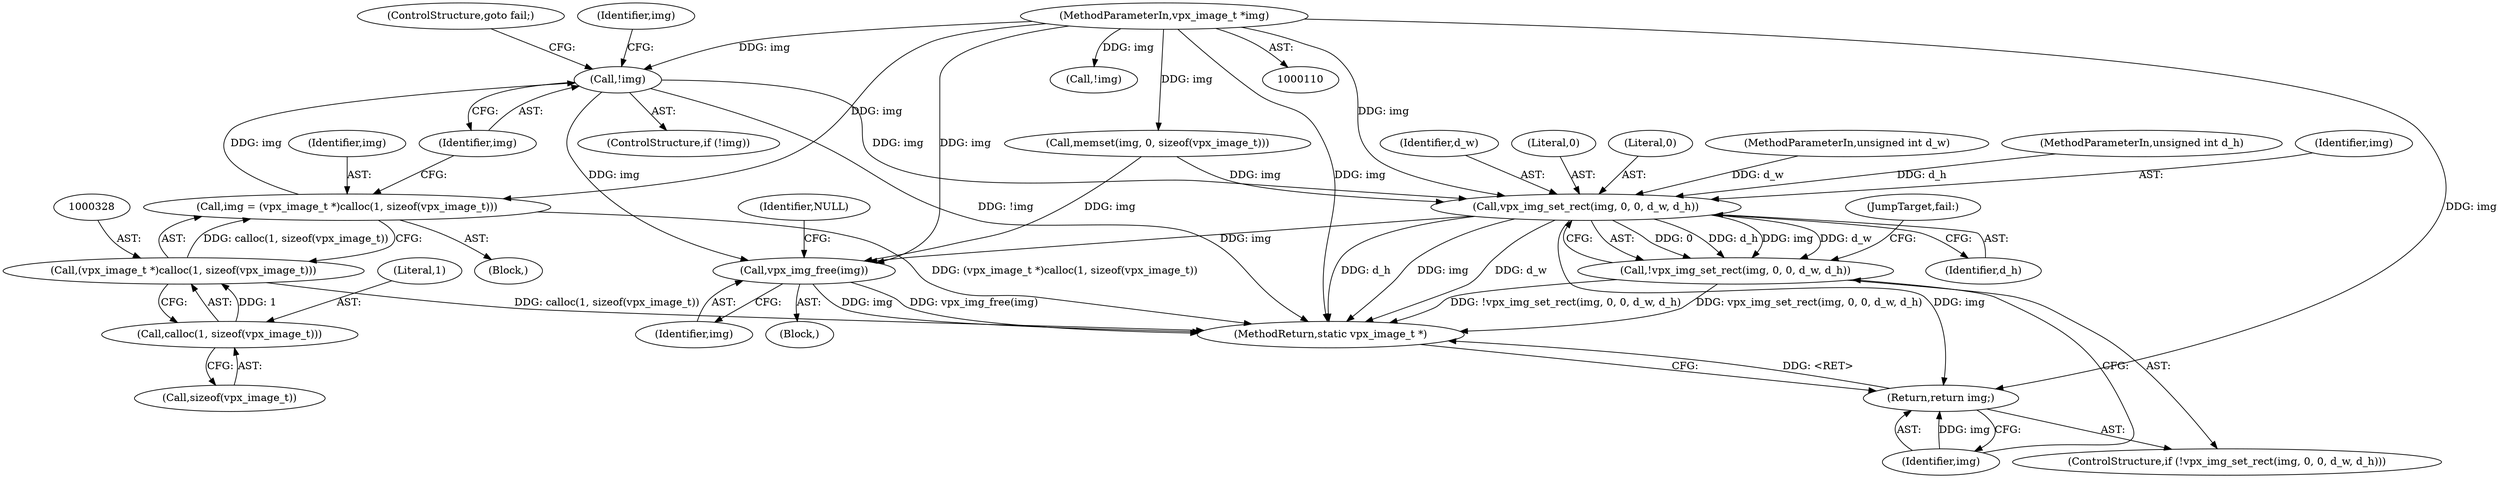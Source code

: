 digraph "0_Android_55cd1dd7c8d0a3de907d22e0f12718733f4e41d9@pointer" {
"1000334" [label="(Call,!img)"];
"1000325" [label="(Call,img = (vpx_image_t *)calloc(1, sizeof(vpx_image_t)))"];
"1000327" [label="(Call,(vpx_image_t *)calloc(1, sizeof(vpx_image_t)))"];
"1000329" [label="(Call,calloc(1, sizeof(vpx_image_t)))"];
"1000111" [label="(MethodParameterIn,vpx_image_t *img)"];
"1000478" [label="(Call,vpx_img_set_rect(img, 0, 0, d_w, d_h))"];
"1000477" [label="(Call,!vpx_img_set_rect(img, 0, 0, d_w, d_h))"];
"1000484" [label="(Return,return img;)"];
"1000487" [label="(Call,vpx_img_free(img))"];
"1000482" [label="(Identifier,d_w)"];
"1000322" [label="(Call,!img)"];
"1000484" [label="(Return,return img;)"];
"1000335" [label="(Identifier,img)"];
"1000480" [label="(Literal,0)"];
"1000481" [label="(Literal,0)"];
"1000329" [label="(Call,calloc(1, sizeof(vpx_image_t)))"];
"1000111" [label="(MethodParameterIn,vpx_image_t *img)"];
"1000330" [label="(Literal,1)"];
"1000324" [label="(Block,)"];
"1000490" [label="(Identifier,NULL)"];
"1000477" [label="(Call,!vpx_img_set_rect(img, 0, 0, d_w, d_h))"];
"1000478" [label="(Call,vpx_img_set_rect(img, 0, 0, d_w, d_h))"];
"1000325" [label="(Call,img = (vpx_image_t *)calloc(1, sizeof(vpx_image_t)))"];
"1000113" [label="(MethodParameterIn,unsigned int d_w)"];
"1000331" [label="(Call,sizeof(vpx_image_t))"];
"1000114" [label="(MethodParameterIn,unsigned int d_h)"];
"1000485" [label="(Identifier,img)"];
"1000118" [label="(Block,)"];
"1000336" [label="(ControlStructure,goto fail;)"];
"1000491" [label="(MethodReturn,static vpx_image_t *)"];
"1000326" [label="(Identifier,img)"];
"1000486" [label="(JumpTarget,fail:)"];
"1000334" [label="(Call,!img)"];
"1000479" [label="(Identifier,img)"];
"1000344" [label="(Call,memset(img, 0, sizeof(vpx_image_t)))"];
"1000333" [label="(ControlStructure,if (!img))"];
"1000487" [label="(Call,vpx_img_free(img))"];
"1000488" [label="(Identifier,img)"];
"1000339" [label="(Identifier,img)"];
"1000476" [label="(ControlStructure,if (!vpx_img_set_rect(img, 0, 0, d_w, d_h)))"];
"1000483" [label="(Identifier,d_h)"];
"1000327" [label="(Call,(vpx_image_t *)calloc(1, sizeof(vpx_image_t)))"];
"1000334" -> "1000333"  [label="AST: "];
"1000334" -> "1000335"  [label="CFG: "];
"1000335" -> "1000334"  [label="AST: "];
"1000336" -> "1000334"  [label="CFG: "];
"1000339" -> "1000334"  [label="CFG: "];
"1000334" -> "1000491"  [label="DDG: !img"];
"1000325" -> "1000334"  [label="DDG: img"];
"1000111" -> "1000334"  [label="DDG: img"];
"1000334" -> "1000478"  [label="DDG: img"];
"1000334" -> "1000487"  [label="DDG: img"];
"1000325" -> "1000324"  [label="AST: "];
"1000325" -> "1000327"  [label="CFG: "];
"1000326" -> "1000325"  [label="AST: "];
"1000327" -> "1000325"  [label="AST: "];
"1000335" -> "1000325"  [label="CFG: "];
"1000325" -> "1000491"  [label="DDG: (vpx_image_t *)calloc(1, sizeof(vpx_image_t))"];
"1000327" -> "1000325"  [label="DDG: calloc(1, sizeof(vpx_image_t))"];
"1000111" -> "1000325"  [label="DDG: img"];
"1000327" -> "1000329"  [label="CFG: "];
"1000328" -> "1000327"  [label="AST: "];
"1000329" -> "1000327"  [label="AST: "];
"1000327" -> "1000491"  [label="DDG: calloc(1, sizeof(vpx_image_t))"];
"1000329" -> "1000327"  [label="DDG: 1"];
"1000329" -> "1000331"  [label="CFG: "];
"1000330" -> "1000329"  [label="AST: "];
"1000331" -> "1000329"  [label="AST: "];
"1000111" -> "1000110"  [label="AST: "];
"1000111" -> "1000491"  [label="DDG: img"];
"1000111" -> "1000322"  [label="DDG: img"];
"1000111" -> "1000344"  [label="DDG: img"];
"1000111" -> "1000478"  [label="DDG: img"];
"1000111" -> "1000484"  [label="DDG: img"];
"1000111" -> "1000487"  [label="DDG: img"];
"1000478" -> "1000477"  [label="AST: "];
"1000478" -> "1000483"  [label="CFG: "];
"1000479" -> "1000478"  [label="AST: "];
"1000480" -> "1000478"  [label="AST: "];
"1000481" -> "1000478"  [label="AST: "];
"1000482" -> "1000478"  [label="AST: "];
"1000483" -> "1000478"  [label="AST: "];
"1000477" -> "1000478"  [label="CFG: "];
"1000478" -> "1000491"  [label="DDG: d_h"];
"1000478" -> "1000491"  [label="DDG: img"];
"1000478" -> "1000491"  [label="DDG: d_w"];
"1000478" -> "1000477"  [label="DDG: 0"];
"1000478" -> "1000477"  [label="DDG: d_h"];
"1000478" -> "1000477"  [label="DDG: img"];
"1000478" -> "1000477"  [label="DDG: d_w"];
"1000344" -> "1000478"  [label="DDG: img"];
"1000113" -> "1000478"  [label="DDG: d_w"];
"1000114" -> "1000478"  [label="DDG: d_h"];
"1000478" -> "1000484"  [label="DDG: img"];
"1000478" -> "1000487"  [label="DDG: img"];
"1000477" -> "1000476"  [label="AST: "];
"1000485" -> "1000477"  [label="CFG: "];
"1000486" -> "1000477"  [label="CFG: "];
"1000477" -> "1000491"  [label="DDG: !vpx_img_set_rect(img, 0, 0, d_w, d_h)"];
"1000477" -> "1000491"  [label="DDG: vpx_img_set_rect(img, 0, 0, d_w, d_h)"];
"1000484" -> "1000476"  [label="AST: "];
"1000484" -> "1000485"  [label="CFG: "];
"1000485" -> "1000484"  [label="AST: "];
"1000491" -> "1000484"  [label="CFG: "];
"1000484" -> "1000491"  [label="DDG: <RET>"];
"1000485" -> "1000484"  [label="DDG: img"];
"1000487" -> "1000118"  [label="AST: "];
"1000487" -> "1000488"  [label="CFG: "];
"1000488" -> "1000487"  [label="AST: "];
"1000490" -> "1000487"  [label="CFG: "];
"1000487" -> "1000491"  [label="DDG: img"];
"1000487" -> "1000491"  [label="DDG: vpx_img_free(img)"];
"1000344" -> "1000487"  [label="DDG: img"];
}
